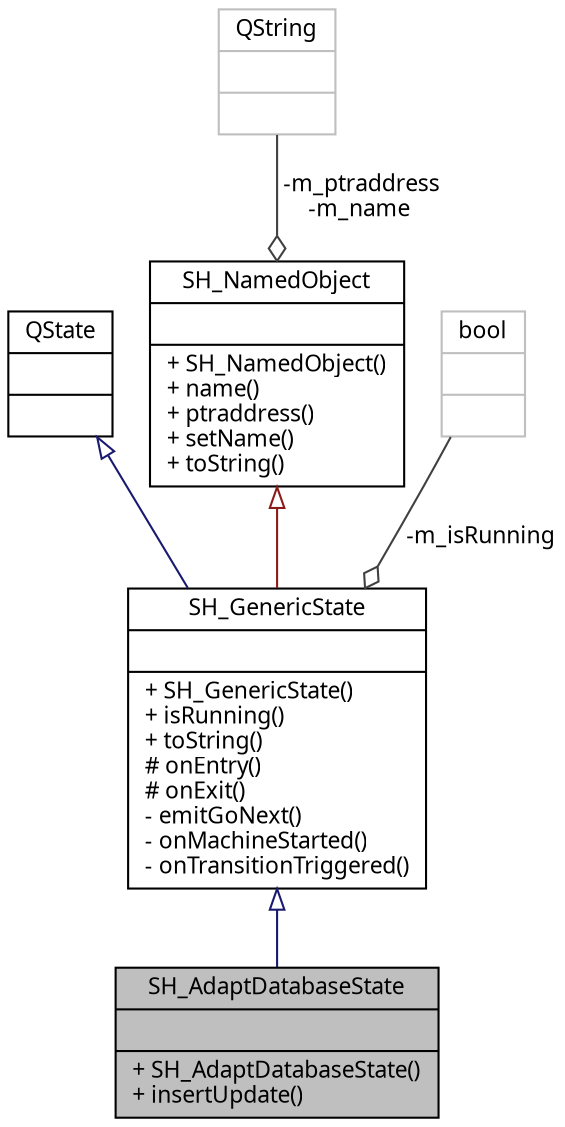digraph "SH_AdaptDatabaseState"
{
 // INTERACTIVE_SVG=YES
  bgcolor="transparent";
  edge [fontname="Verdana",fontsize="11",labelfontname="Verdana",labelfontsize="11"];
  node [fontname="Verdana",fontsize="11",shape=record];
  Node1 [label="{SH_AdaptDatabaseState\n||+ SH_AdaptDatabaseState()\l+ insertUpdate()\l}",height=0.2,width=0.4,color="black", fillcolor="grey75", style="filled" fontcolor="black"];
  Node2 -> Node1 [dir="back",color="midnightblue",fontsize="11",style="solid",arrowtail="onormal"];
  Node2 [label="{SH_GenericState\n||+ SH_GenericState()\l+ isRunning()\l+ toString()\l# onEntry()\l# onExit()\l- emitGoNext()\l- onMachineStarted()\l- onTransitionTriggered()\l}",height=0.2,width=0.4,color="black",URL="$classSH__GenericState.html"];
  Node3 -> Node2 [dir="back",color="midnightblue",fontsize="11",style="solid",arrowtail="onormal"];
  Node3 [label="{QState\n||}",height=0.2,width=0.4,color="black",URL="$classQState.html"];
  Node4 -> Node2 [dir="back",color="firebrick4",fontsize="11",style="solid",arrowtail="onormal"];
  Node4 [label="{SH_NamedObject\n||+ SH_NamedObject()\l+ name()\l+ ptraddress()\l+ setName()\l+ toString()\l}",height=0.2,width=0.4,color="black",URL="$classSH__NamedObject.html"];
  Node5 -> Node4 [color="grey25",fontsize="11",style="solid",label=" -m_ptraddress\n-m_name" ,arrowhead="odiamond"];
  Node5 [label="{QString\n||}",height=0.2,width=0.4,color="grey75"];
  Node6 -> Node2 [color="grey25",fontsize="11",style="solid",label=" -m_isRunning" ,arrowhead="odiamond"];
  Node6 [label="{bool\n||}",height=0.2,width=0.4,color="grey75"];
}
